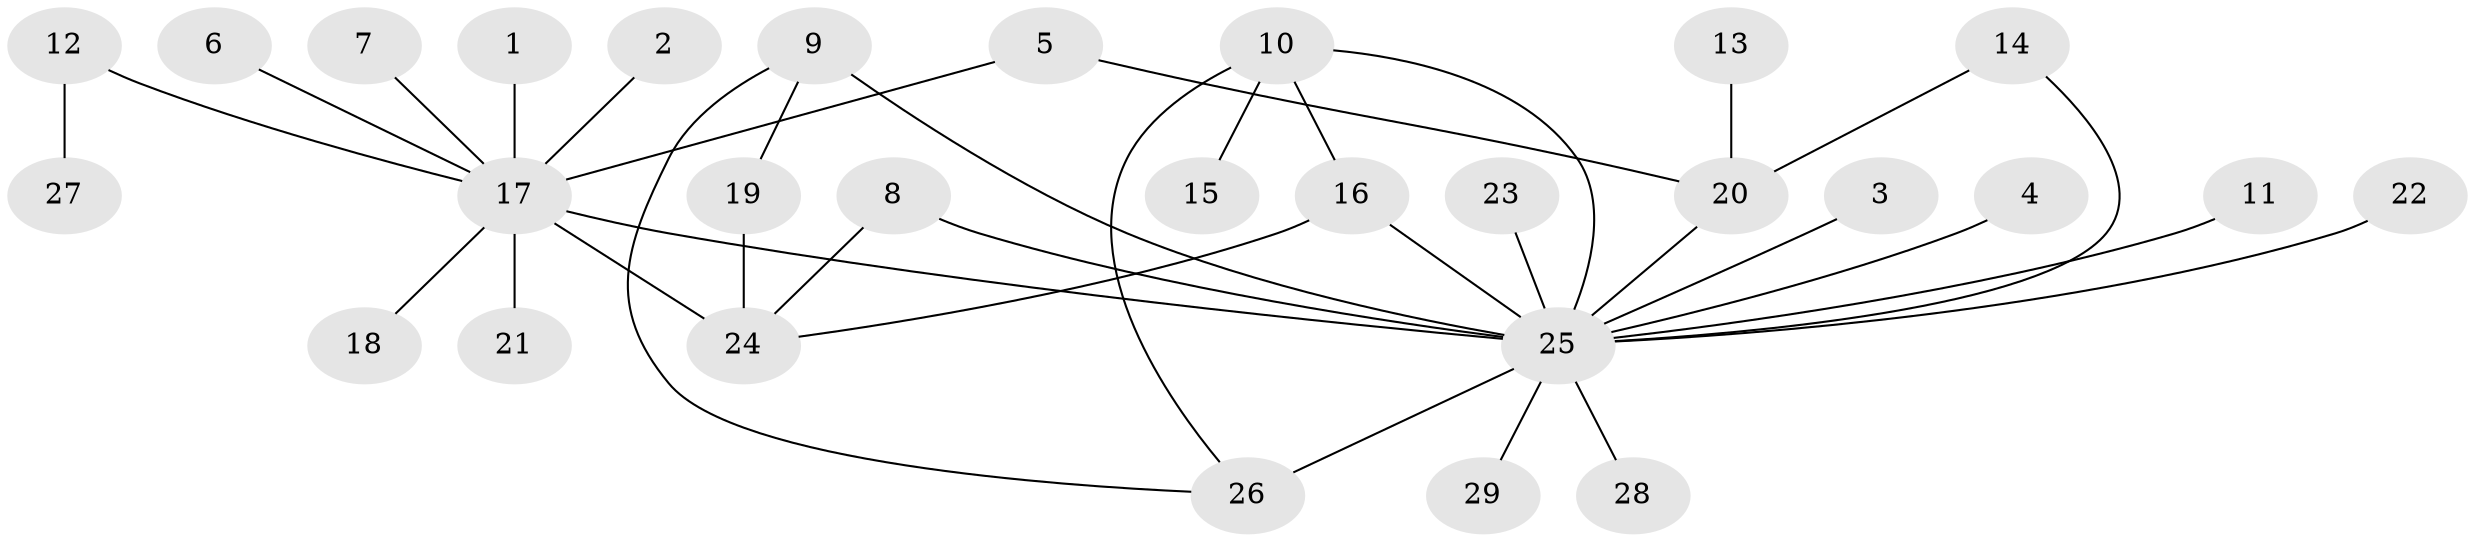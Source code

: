 // original degree distribution, {15: 0.017857142857142856, 21: 0.017857142857142856, 1: 0.5714285714285714, 2: 0.14285714285714285, 3: 0.10714285714285714, 4: 0.07142857142857142, 7: 0.03571428571428571, 5: 0.03571428571428571}
// Generated by graph-tools (version 1.1) at 2025/01/03/09/25 03:01:56]
// undirected, 29 vertices, 36 edges
graph export_dot {
graph [start="1"]
  node [color=gray90,style=filled];
  1;
  2;
  3;
  4;
  5;
  6;
  7;
  8;
  9;
  10;
  11;
  12;
  13;
  14;
  15;
  16;
  17;
  18;
  19;
  20;
  21;
  22;
  23;
  24;
  25;
  26;
  27;
  28;
  29;
  1 -- 17 [weight=1.0];
  2 -- 17 [weight=1.0];
  3 -- 25 [weight=1.0];
  4 -- 25 [weight=1.0];
  5 -- 17 [weight=1.0];
  5 -- 20 [weight=1.0];
  6 -- 17 [weight=1.0];
  7 -- 17 [weight=1.0];
  8 -- 24 [weight=1.0];
  8 -- 25 [weight=1.0];
  9 -- 19 [weight=2.0];
  9 -- 25 [weight=1.0];
  9 -- 26 [weight=1.0];
  10 -- 15 [weight=1.0];
  10 -- 16 [weight=1.0];
  10 -- 25 [weight=1.0];
  10 -- 26 [weight=1.0];
  11 -- 25 [weight=1.0];
  12 -- 17 [weight=1.0];
  12 -- 27 [weight=1.0];
  13 -- 20 [weight=1.0];
  14 -- 20 [weight=1.0];
  14 -- 25 [weight=1.0];
  16 -- 24 [weight=1.0];
  16 -- 25 [weight=1.0];
  17 -- 18 [weight=1.0];
  17 -- 21 [weight=1.0];
  17 -- 24 [weight=2.0];
  17 -- 25 [weight=1.0];
  19 -- 24 [weight=1.0];
  20 -- 25 [weight=1.0];
  22 -- 25 [weight=1.0];
  23 -- 25 [weight=1.0];
  25 -- 26 [weight=2.0];
  25 -- 28 [weight=1.0];
  25 -- 29 [weight=1.0];
}

